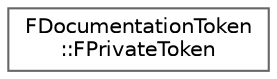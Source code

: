 digraph "Graphical Class Hierarchy"
{
 // INTERACTIVE_SVG=YES
 // LATEX_PDF_SIZE
  bgcolor="transparent";
  edge [fontname=Helvetica,fontsize=10,labelfontname=Helvetica,labelfontsize=10];
  node [fontname=Helvetica,fontsize=10,shape=box,height=0.2,width=0.4];
  rankdir="LR";
  Node0 [id="Node000000",label="FDocumentationToken\l::FPrivateToken",height=0.2,width=0.4,color="grey40", fillcolor="white", style="filled",URL="$d2/d8e/structFDocumentationToken_1_1FPrivateToken.html",tooltip=" "];
}
